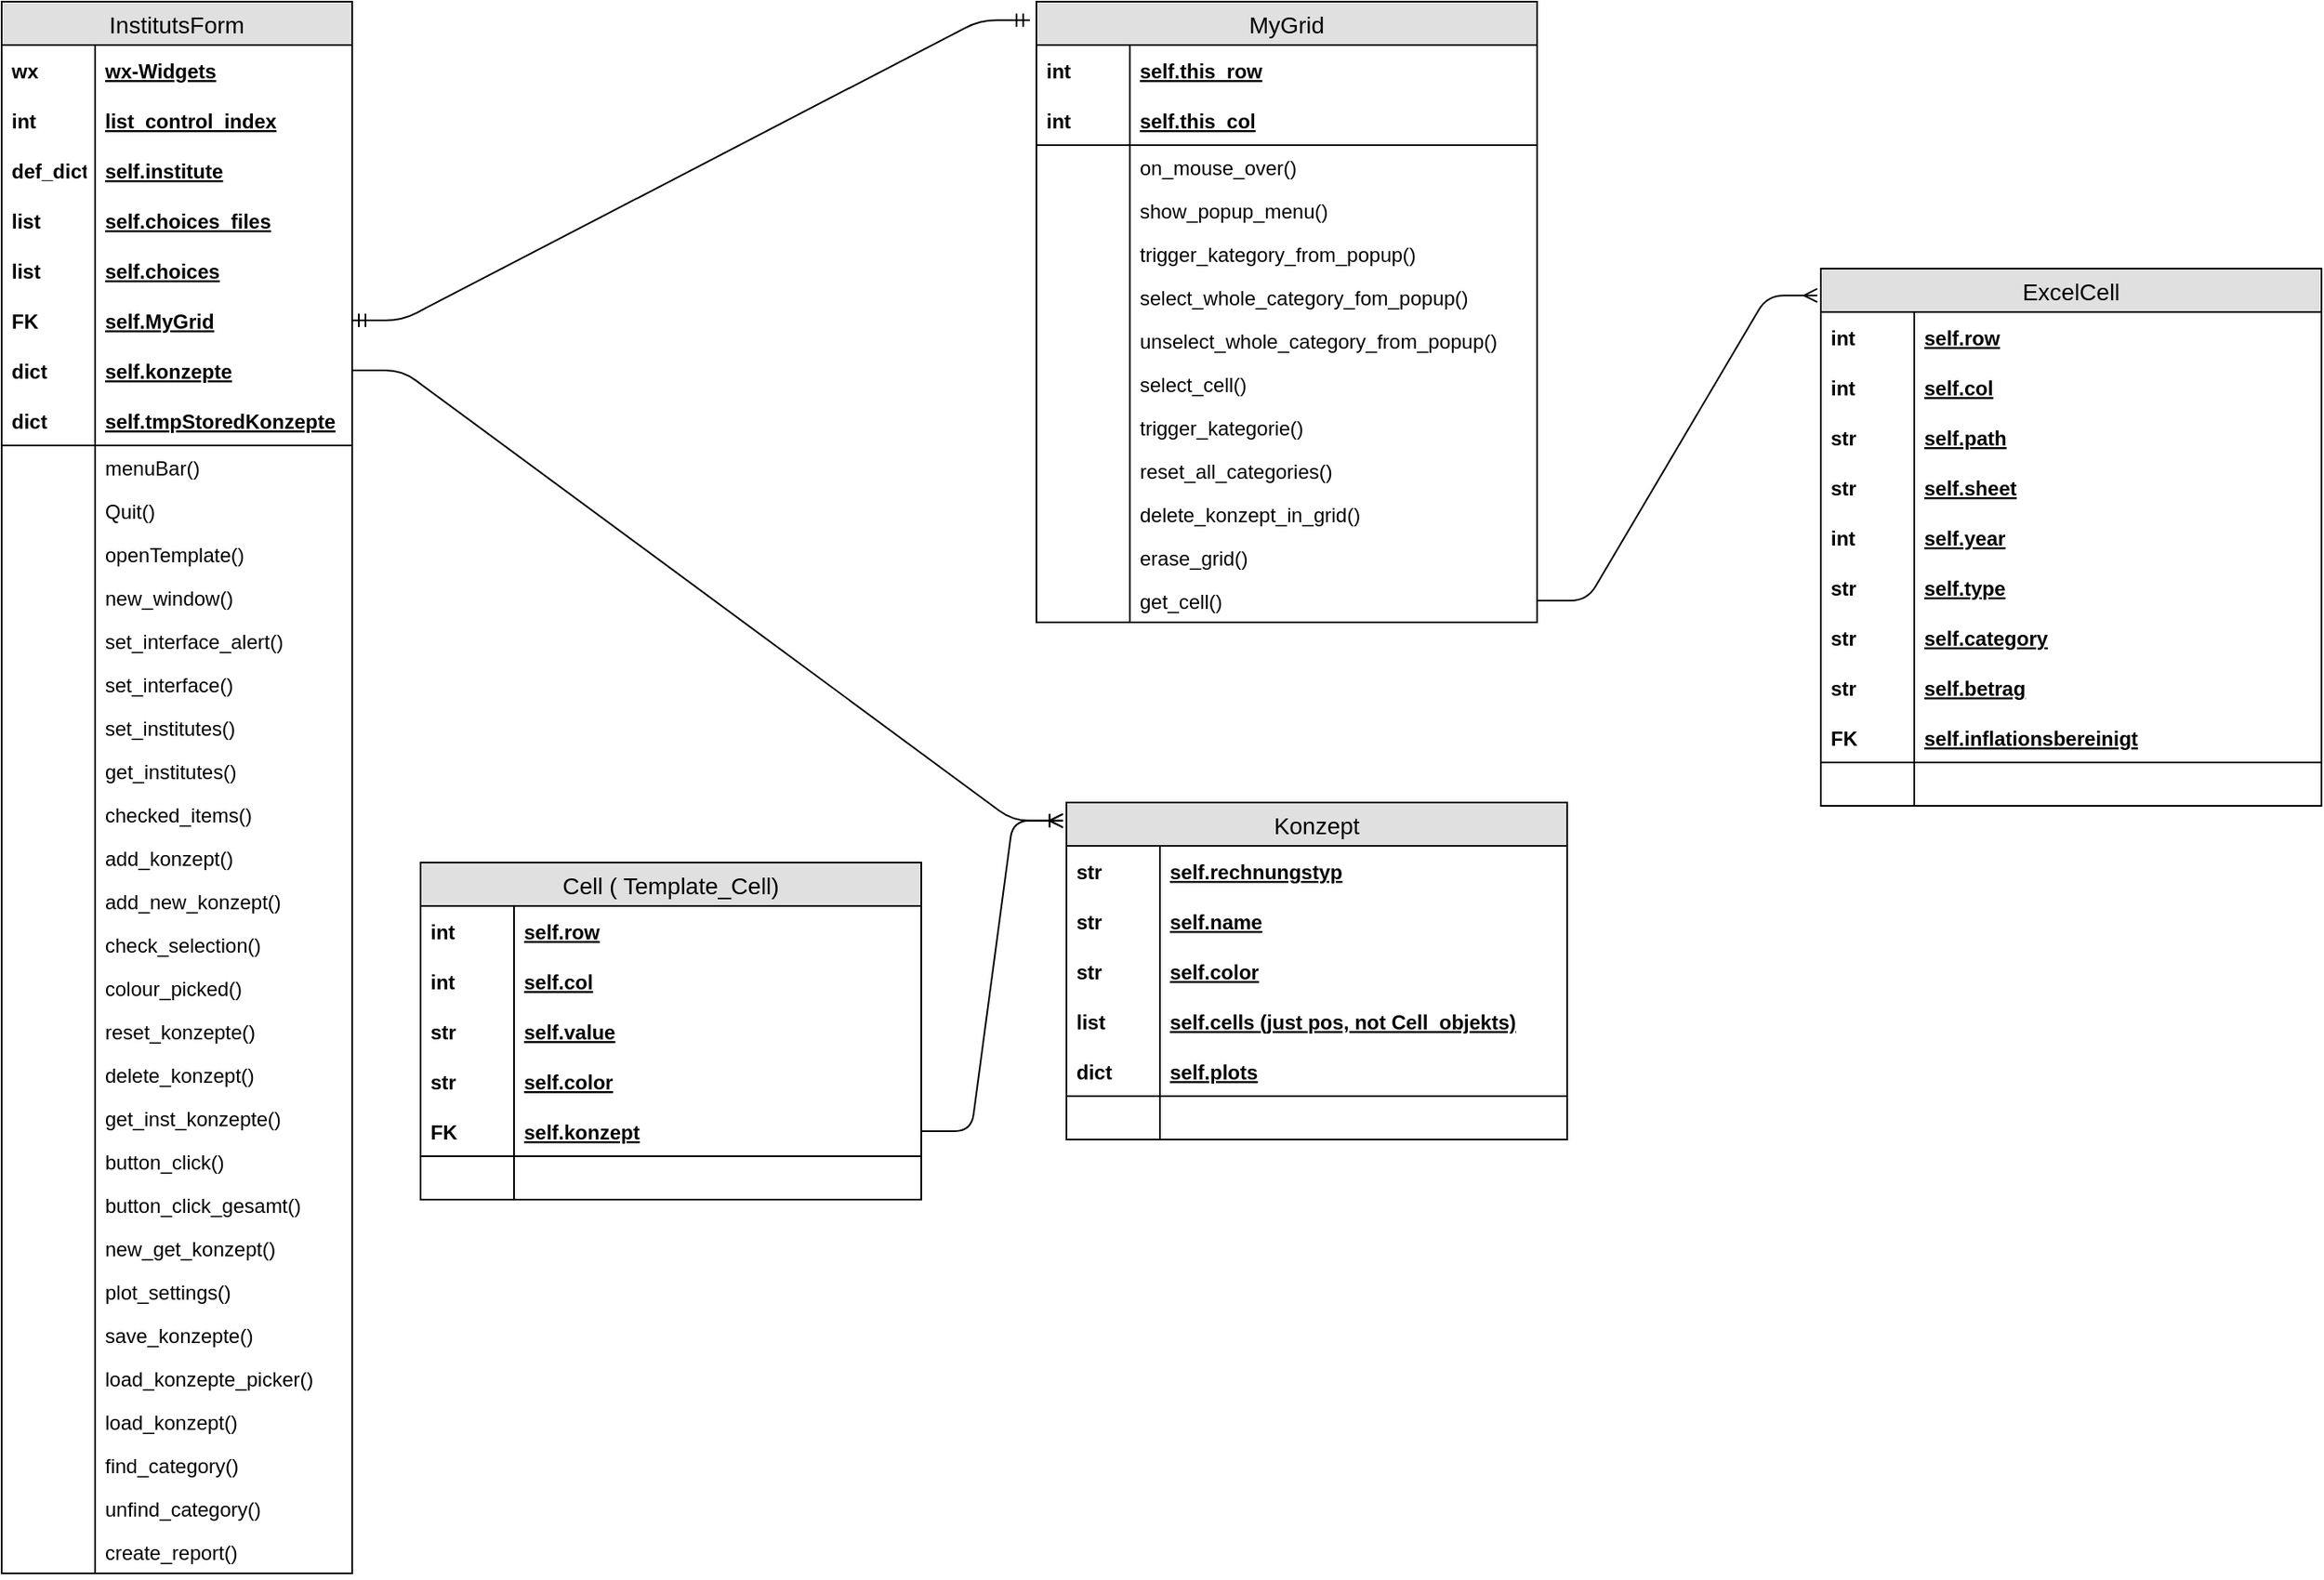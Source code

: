<mxfile version="11.2.1" type="device" pages="1"><diagram id="FGkYRd9FPWQ0BdSLe9uL" name="Page-1"><mxGraphModel dx="1650" dy="811" grid="1" gridSize="10" guides="1" tooltips="1" connect="1" arrows="1" fold="1" page="1" pageScale="1" pageWidth="827" pageHeight="1169" math="0" shadow="0"><root><mxCell id="0"/><mxCell id="1" parent="0"/><mxCell id="xibfk4Y8bj0GDjLP9Iv2-77" value="InstitutsForm" style="swimlane;fontStyle=0;childLayout=stackLayout;horizontal=1;startSize=26;fillColor=#e0e0e0;horizontalStack=0;resizeParent=1;resizeParentMax=0;resizeLast=0;collapsible=1;marginBottom=0;swimlaneFillColor=#ffffff;align=center;fontSize=14;" parent="1" vertex="1"><mxGeometry x="40" y="16" width="210" height="942" as="geometry"/></mxCell><mxCell id="xibfk4Y8bj0GDjLP9Iv2-78" value="wx-Widgets" style="shape=partialRectangle;top=0;left=0;right=0;bottom=0;align=left;verticalAlign=middle;fillColor=none;spacingLeft=60;spacingRight=4;overflow=hidden;rotatable=0;points=[[0,0.5],[1,0.5]];portConstraint=eastwest;dropTarget=0;fontStyle=5;fontSize=12;" parent="xibfk4Y8bj0GDjLP9Iv2-77" vertex="1"><mxGeometry y="26" width="210" height="30" as="geometry"/></mxCell><mxCell id="xibfk4Y8bj0GDjLP9Iv2-79" value="wx" style="shape=partialRectangle;fontStyle=1;top=0;left=0;bottom=0;fillColor=none;align=left;verticalAlign=middle;spacingLeft=4;spacingRight=4;overflow=hidden;rotatable=0;points=[];portConstraint=eastwest;part=1;fontSize=12;" parent="xibfk4Y8bj0GDjLP9Iv2-78" vertex="1" connectable="0"><mxGeometry width="56" height="30" as="geometry"/></mxCell><mxCell id="xibfk4Y8bj0GDjLP9Iv2-86" value="list_control_index" style="shape=partialRectangle;top=0;left=0;right=0;bottom=0;align=left;verticalAlign=middle;fillColor=none;spacingLeft=60;spacingRight=4;overflow=hidden;rotatable=0;points=[[0,0.5],[1,0.5]];portConstraint=eastwest;dropTarget=0;fontStyle=5;fontSize=12;" parent="xibfk4Y8bj0GDjLP9Iv2-77" vertex="1"><mxGeometry y="56" width="210" height="30" as="geometry"/></mxCell><mxCell id="xibfk4Y8bj0GDjLP9Iv2-87" value="int" style="shape=partialRectangle;fontStyle=1;top=0;left=0;bottom=0;fillColor=none;align=left;verticalAlign=middle;spacingLeft=4;spacingRight=4;overflow=hidden;rotatable=0;points=[];portConstraint=eastwest;part=1;fontSize=12;" parent="xibfk4Y8bj0GDjLP9Iv2-86" vertex="1" connectable="0"><mxGeometry width="56" height="30" as="geometry"/></mxCell><mxCell id="xibfk4Y8bj0GDjLP9Iv2-88" value="self.institute" style="shape=partialRectangle;top=0;left=0;right=0;bottom=0;align=left;verticalAlign=middle;fillColor=none;spacingLeft=60;spacingRight=4;overflow=hidden;rotatable=0;points=[[0,0.5],[1,0.5]];portConstraint=eastwest;dropTarget=0;fontStyle=5;fontSize=12;" parent="xibfk4Y8bj0GDjLP9Iv2-77" vertex="1"><mxGeometry y="86" width="210" height="30" as="geometry"/></mxCell><mxCell id="xibfk4Y8bj0GDjLP9Iv2-89" value="def_dict" style="shape=partialRectangle;fontStyle=1;top=0;left=0;bottom=0;fillColor=none;align=left;verticalAlign=middle;spacingLeft=4;spacingRight=4;overflow=hidden;rotatable=0;points=[];portConstraint=eastwest;part=1;fontSize=12;" parent="xibfk4Y8bj0GDjLP9Iv2-88" vertex="1" connectable="0"><mxGeometry width="56" height="30" as="geometry"/></mxCell><mxCell id="xibfk4Y8bj0GDjLP9Iv2-90" value="self.choices_files" style="shape=partialRectangle;top=0;left=0;right=0;bottom=0;align=left;verticalAlign=middle;fillColor=none;spacingLeft=60;spacingRight=4;overflow=hidden;rotatable=0;points=[[0,0.5],[1,0.5]];portConstraint=eastwest;dropTarget=0;fontStyle=5;fontSize=12;" parent="xibfk4Y8bj0GDjLP9Iv2-77" vertex="1"><mxGeometry y="116" width="210" height="30" as="geometry"/></mxCell><mxCell id="xibfk4Y8bj0GDjLP9Iv2-91" value="list" style="shape=partialRectangle;fontStyle=1;top=0;left=0;bottom=0;fillColor=none;align=left;verticalAlign=middle;spacingLeft=4;spacingRight=4;overflow=hidden;rotatable=0;points=[];portConstraint=eastwest;part=1;fontSize=12;" parent="xibfk4Y8bj0GDjLP9Iv2-90" vertex="1" connectable="0"><mxGeometry width="56" height="30" as="geometry"/></mxCell><mxCell id="xibfk4Y8bj0GDjLP9Iv2-92" value="self.choices" style="shape=partialRectangle;top=0;left=0;right=0;bottom=0;align=left;verticalAlign=middle;fillColor=none;spacingLeft=60;spacingRight=4;overflow=hidden;rotatable=0;points=[[0,0.5],[1,0.5]];portConstraint=eastwest;dropTarget=0;fontStyle=5;fontSize=12;" parent="xibfk4Y8bj0GDjLP9Iv2-77" vertex="1"><mxGeometry y="146" width="210" height="30" as="geometry"/></mxCell><mxCell id="xibfk4Y8bj0GDjLP9Iv2-93" value="list" style="shape=partialRectangle;fontStyle=1;top=0;left=0;bottom=0;fillColor=none;align=left;verticalAlign=middle;spacingLeft=4;spacingRight=4;overflow=hidden;rotatable=0;points=[];portConstraint=eastwest;part=1;fontSize=12;" parent="xibfk4Y8bj0GDjLP9Iv2-92" vertex="1" connectable="0"><mxGeometry width="56" height="30" as="geometry"/></mxCell><mxCell id="xibfk4Y8bj0GDjLP9Iv2-94" value="self.MyGrid" style="shape=partialRectangle;top=0;left=0;right=0;bottom=0;align=left;verticalAlign=middle;fillColor=none;spacingLeft=60;spacingRight=4;overflow=hidden;rotatable=0;points=[[0,0.5],[1,0.5]];portConstraint=eastwest;dropTarget=0;fontStyle=5;fontSize=12;" parent="xibfk4Y8bj0GDjLP9Iv2-77" vertex="1"><mxGeometry y="176" width="210" height="30" as="geometry"/></mxCell><mxCell id="xibfk4Y8bj0GDjLP9Iv2-95" value="FK" style="shape=partialRectangle;fontStyle=1;top=0;left=0;bottom=0;fillColor=none;align=left;verticalAlign=middle;spacingLeft=4;spacingRight=4;overflow=hidden;rotatable=0;points=[];portConstraint=eastwest;part=1;fontSize=12;" parent="xibfk4Y8bj0GDjLP9Iv2-94" vertex="1" connectable="0"><mxGeometry width="56" height="30" as="geometry"/></mxCell><mxCell id="xibfk4Y8bj0GDjLP9Iv2-96" value="self.konzepte" style="shape=partialRectangle;top=0;left=0;right=0;bottom=0;align=left;verticalAlign=middle;fillColor=none;spacingLeft=60;spacingRight=4;overflow=hidden;rotatable=0;points=[[0,0.5],[1,0.5]];portConstraint=eastwest;dropTarget=0;fontStyle=5;fontSize=12;" parent="xibfk4Y8bj0GDjLP9Iv2-77" vertex="1"><mxGeometry y="206" width="210" height="30" as="geometry"/></mxCell><mxCell id="xibfk4Y8bj0GDjLP9Iv2-97" value="dict" style="shape=partialRectangle;fontStyle=1;top=0;left=0;bottom=0;fillColor=none;align=left;verticalAlign=middle;spacingLeft=4;spacingRight=4;overflow=hidden;rotatable=0;points=[];portConstraint=eastwest;part=1;fontSize=12;" parent="xibfk4Y8bj0GDjLP9Iv2-96" vertex="1" connectable="0"><mxGeometry width="56" height="30" as="geometry"/></mxCell><mxCell id="xibfk4Y8bj0GDjLP9Iv2-80" value="self.tmpStoredKonzepte" style="shape=partialRectangle;top=0;left=0;right=0;bottom=1;align=left;verticalAlign=middle;fillColor=none;spacingLeft=60;spacingRight=4;overflow=hidden;rotatable=0;points=[[0,0.5],[1,0.5]];portConstraint=eastwest;dropTarget=0;fontStyle=5;fontSize=12;" parent="xibfk4Y8bj0GDjLP9Iv2-77" vertex="1"><mxGeometry y="236" width="210" height="30" as="geometry"/></mxCell><mxCell id="xibfk4Y8bj0GDjLP9Iv2-81" value="dict" style="shape=partialRectangle;fontStyle=1;top=0;left=0;bottom=0;fillColor=none;align=left;verticalAlign=middle;spacingLeft=4;spacingRight=4;overflow=hidden;rotatable=0;points=[];portConstraint=eastwest;part=1;fontSize=12;" parent="xibfk4Y8bj0GDjLP9Iv2-80" vertex="1" connectable="0"><mxGeometry width="56" height="30" as="geometry"/></mxCell><mxCell id="xibfk4Y8bj0GDjLP9Iv2-82" value="menuBar()" style="shape=partialRectangle;top=0;left=0;right=0;bottom=0;align=left;verticalAlign=top;fillColor=none;spacingLeft=60;spacingRight=4;overflow=hidden;rotatable=0;points=[[0,0.5],[1,0.5]];portConstraint=eastwest;dropTarget=0;fontSize=12;" parent="xibfk4Y8bj0GDjLP9Iv2-77" vertex="1"><mxGeometry y="266" width="210" height="26" as="geometry"/></mxCell><mxCell id="xibfk4Y8bj0GDjLP9Iv2-83" value="" style="shape=partialRectangle;top=0;left=0;bottom=0;fillColor=none;align=left;verticalAlign=top;spacingLeft=4;spacingRight=4;overflow=hidden;rotatable=0;points=[];portConstraint=eastwest;part=1;fontSize=12;" parent="xibfk4Y8bj0GDjLP9Iv2-82" vertex="1" connectable="0"><mxGeometry width="56" height="26" as="geometry"/></mxCell><mxCell id="xibfk4Y8bj0GDjLP9Iv2-116" value="Quit()" style="shape=partialRectangle;top=0;left=0;right=0;bottom=0;align=left;verticalAlign=top;fillColor=none;spacingLeft=60;spacingRight=4;overflow=hidden;rotatable=0;points=[[0,0.5],[1,0.5]];portConstraint=eastwest;dropTarget=0;fontSize=12;" parent="xibfk4Y8bj0GDjLP9Iv2-77" vertex="1"><mxGeometry y="292" width="210" height="26" as="geometry"/></mxCell><mxCell id="xibfk4Y8bj0GDjLP9Iv2-117" value="" style="shape=partialRectangle;top=0;left=0;bottom=0;fillColor=none;align=left;verticalAlign=top;spacingLeft=4;spacingRight=4;overflow=hidden;rotatable=0;points=[];portConstraint=eastwest;part=1;fontSize=12;" parent="xibfk4Y8bj0GDjLP9Iv2-116" vertex="1" connectable="0"><mxGeometry width="56" height="26" as="geometry"/></mxCell><mxCell id="xibfk4Y8bj0GDjLP9Iv2-118" value="openTemplate()" style="shape=partialRectangle;top=0;left=0;right=0;bottom=0;align=left;verticalAlign=top;fillColor=none;spacingLeft=60;spacingRight=4;overflow=hidden;rotatable=0;points=[[0,0.5],[1,0.5]];portConstraint=eastwest;dropTarget=0;fontSize=12;" parent="xibfk4Y8bj0GDjLP9Iv2-77" vertex="1"><mxGeometry y="318" width="210" height="26" as="geometry"/></mxCell><mxCell id="xibfk4Y8bj0GDjLP9Iv2-119" value="" style="shape=partialRectangle;top=0;left=0;bottom=0;fillColor=none;align=left;verticalAlign=top;spacingLeft=4;spacingRight=4;overflow=hidden;rotatable=0;points=[];portConstraint=eastwest;part=1;fontSize=12;" parent="xibfk4Y8bj0GDjLP9Iv2-118" vertex="1" connectable="0"><mxGeometry width="56" height="26" as="geometry"/></mxCell><mxCell id="xibfk4Y8bj0GDjLP9Iv2-122" value="new_window()" style="shape=partialRectangle;top=0;left=0;right=0;bottom=0;align=left;verticalAlign=top;fillColor=none;spacingLeft=60;spacingRight=4;overflow=hidden;rotatable=0;points=[[0,0.5],[1,0.5]];portConstraint=eastwest;dropTarget=0;fontSize=12;" parent="xibfk4Y8bj0GDjLP9Iv2-77" vertex="1"><mxGeometry y="344" width="210" height="26" as="geometry"/></mxCell><mxCell id="xibfk4Y8bj0GDjLP9Iv2-123" value="" style="shape=partialRectangle;top=0;left=0;bottom=0;fillColor=none;align=left;verticalAlign=top;spacingLeft=4;spacingRight=4;overflow=hidden;rotatable=0;points=[];portConstraint=eastwest;part=1;fontSize=12;" parent="xibfk4Y8bj0GDjLP9Iv2-122" vertex="1" connectable="0"><mxGeometry width="56" height="26" as="geometry"/></mxCell><mxCell id="xibfk4Y8bj0GDjLP9Iv2-124" value="set_interface_alert()" style="shape=partialRectangle;top=0;left=0;right=0;bottom=0;align=left;verticalAlign=top;fillColor=none;spacingLeft=60;spacingRight=4;overflow=hidden;rotatable=0;points=[[0,0.5],[1,0.5]];portConstraint=eastwest;dropTarget=0;fontSize=12;" parent="xibfk4Y8bj0GDjLP9Iv2-77" vertex="1"><mxGeometry y="370" width="210" height="26" as="geometry"/></mxCell><mxCell id="xibfk4Y8bj0GDjLP9Iv2-125" value="" style="shape=partialRectangle;top=0;left=0;bottom=0;fillColor=none;align=left;verticalAlign=top;spacingLeft=4;spacingRight=4;overflow=hidden;rotatable=0;points=[];portConstraint=eastwest;part=1;fontSize=12;" parent="xibfk4Y8bj0GDjLP9Iv2-124" vertex="1" connectable="0"><mxGeometry width="56" height="26" as="geometry"/></mxCell><mxCell id="xibfk4Y8bj0GDjLP9Iv2-126" value="set_interface()" style="shape=partialRectangle;top=0;left=0;right=0;bottom=0;align=left;verticalAlign=top;fillColor=none;spacingLeft=60;spacingRight=4;overflow=hidden;rotatable=0;points=[[0,0.5],[1,0.5]];portConstraint=eastwest;dropTarget=0;fontSize=12;" parent="xibfk4Y8bj0GDjLP9Iv2-77" vertex="1"><mxGeometry y="396" width="210" height="26" as="geometry"/></mxCell><mxCell id="xibfk4Y8bj0GDjLP9Iv2-127" value="" style="shape=partialRectangle;top=0;left=0;bottom=0;fillColor=none;align=left;verticalAlign=top;spacingLeft=4;spacingRight=4;overflow=hidden;rotatable=0;points=[];portConstraint=eastwest;part=1;fontSize=12;" parent="xibfk4Y8bj0GDjLP9Iv2-126" vertex="1" connectable="0"><mxGeometry width="56" height="26" as="geometry"/></mxCell><mxCell id="xibfk4Y8bj0GDjLP9Iv2-128" value="set_institutes()" style="shape=partialRectangle;top=0;left=0;right=0;bottom=0;align=left;verticalAlign=top;fillColor=none;spacingLeft=60;spacingRight=4;overflow=hidden;rotatable=0;points=[[0,0.5],[1,0.5]];portConstraint=eastwest;dropTarget=0;fontSize=12;" parent="xibfk4Y8bj0GDjLP9Iv2-77" vertex="1"><mxGeometry y="422" width="210" height="26" as="geometry"/></mxCell><mxCell id="xibfk4Y8bj0GDjLP9Iv2-129" value="" style="shape=partialRectangle;top=0;left=0;bottom=0;fillColor=none;align=left;verticalAlign=top;spacingLeft=4;spacingRight=4;overflow=hidden;rotatable=0;points=[];portConstraint=eastwest;part=1;fontSize=12;" parent="xibfk4Y8bj0GDjLP9Iv2-128" vertex="1" connectable="0"><mxGeometry width="56" height="26" as="geometry"/></mxCell><mxCell id="xibfk4Y8bj0GDjLP9Iv2-130" value="get_institutes()" style="shape=partialRectangle;top=0;left=0;right=0;bottom=0;align=left;verticalAlign=top;fillColor=none;spacingLeft=60;spacingRight=4;overflow=hidden;rotatable=0;points=[[0,0.5],[1,0.5]];portConstraint=eastwest;dropTarget=0;fontSize=12;" parent="xibfk4Y8bj0GDjLP9Iv2-77" vertex="1"><mxGeometry y="448" width="210" height="26" as="geometry"/></mxCell><mxCell id="xibfk4Y8bj0GDjLP9Iv2-131" value="" style="shape=partialRectangle;top=0;left=0;bottom=0;fillColor=none;align=left;verticalAlign=top;spacingLeft=4;spacingRight=4;overflow=hidden;rotatable=0;points=[];portConstraint=eastwest;part=1;fontSize=12;" parent="xibfk4Y8bj0GDjLP9Iv2-130" vertex="1" connectable="0"><mxGeometry width="56" height="26" as="geometry"/></mxCell><mxCell id="xibfk4Y8bj0GDjLP9Iv2-132" value="checked_items()" style="shape=partialRectangle;top=0;left=0;right=0;bottom=0;align=left;verticalAlign=top;fillColor=none;spacingLeft=60;spacingRight=4;overflow=hidden;rotatable=0;points=[[0,0.5],[1,0.5]];portConstraint=eastwest;dropTarget=0;fontSize=12;" parent="xibfk4Y8bj0GDjLP9Iv2-77" vertex="1"><mxGeometry y="474" width="210" height="26" as="geometry"/></mxCell><mxCell id="xibfk4Y8bj0GDjLP9Iv2-133" value="" style="shape=partialRectangle;top=0;left=0;bottom=0;fillColor=none;align=left;verticalAlign=top;spacingLeft=4;spacingRight=4;overflow=hidden;rotatable=0;points=[];portConstraint=eastwest;part=1;fontSize=12;" parent="xibfk4Y8bj0GDjLP9Iv2-132" vertex="1" connectable="0"><mxGeometry width="56" height="26" as="geometry"/></mxCell><mxCell id="xibfk4Y8bj0GDjLP9Iv2-120" value="add_konzept()" style="shape=partialRectangle;top=0;left=0;right=0;bottom=0;align=left;verticalAlign=top;fillColor=none;spacingLeft=60;spacingRight=4;overflow=hidden;rotatable=0;points=[[0,0.5],[1,0.5]];portConstraint=eastwest;dropTarget=0;fontSize=12;" parent="xibfk4Y8bj0GDjLP9Iv2-77" vertex="1"><mxGeometry y="500" width="210" height="26" as="geometry"/></mxCell><mxCell id="xibfk4Y8bj0GDjLP9Iv2-121" value="" style="shape=partialRectangle;top=0;left=0;bottom=0;fillColor=none;align=left;verticalAlign=top;spacingLeft=4;spacingRight=4;overflow=hidden;rotatable=0;points=[];portConstraint=eastwest;part=1;fontSize=12;" parent="xibfk4Y8bj0GDjLP9Iv2-120" vertex="1" connectable="0"><mxGeometry width="56" height="26" as="geometry"/></mxCell><mxCell id="xibfk4Y8bj0GDjLP9Iv2-134" value="add_new_konzept()" style="shape=partialRectangle;top=0;left=0;right=0;bottom=0;align=left;verticalAlign=top;fillColor=none;spacingLeft=60;spacingRight=4;overflow=hidden;rotatable=0;points=[[0,0.5],[1,0.5]];portConstraint=eastwest;dropTarget=0;fontSize=12;" parent="xibfk4Y8bj0GDjLP9Iv2-77" vertex="1"><mxGeometry y="526" width="210" height="26" as="geometry"/></mxCell><mxCell id="xibfk4Y8bj0GDjLP9Iv2-135" value="" style="shape=partialRectangle;top=0;left=0;bottom=0;fillColor=none;align=left;verticalAlign=top;spacingLeft=4;spacingRight=4;overflow=hidden;rotatable=0;points=[];portConstraint=eastwest;part=1;fontSize=12;" parent="xibfk4Y8bj0GDjLP9Iv2-134" vertex="1" connectable="0"><mxGeometry width="56" height="26" as="geometry"/></mxCell><mxCell id="xibfk4Y8bj0GDjLP9Iv2-136" value="check_selection()" style="shape=partialRectangle;top=0;left=0;right=0;bottom=0;align=left;verticalAlign=top;fillColor=none;spacingLeft=60;spacingRight=4;overflow=hidden;rotatable=0;points=[[0,0.5],[1,0.5]];portConstraint=eastwest;dropTarget=0;fontSize=12;" parent="xibfk4Y8bj0GDjLP9Iv2-77" vertex="1"><mxGeometry y="552" width="210" height="26" as="geometry"/></mxCell><mxCell id="xibfk4Y8bj0GDjLP9Iv2-137" value="" style="shape=partialRectangle;top=0;left=0;bottom=0;fillColor=none;align=left;verticalAlign=top;spacingLeft=4;spacingRight=4;overflow=hidden;rotatable=0;points=[];portConstraint=eastwest;part=1;fontSize=12;" parent="xibfk4Y8bj0GDjLP9Iv2-136" vertex="1" connectable="0"><mxGeometry width="56" height="26" as="geometry"/></mxCell><mxCell id="xibfk4Y8bj0GDjLP9Iv2-138" value="colour_picked()" style="shape=partialRectangle;top=0;left=0;right=0;bottom=0;align=left;verticalAlign=top;fillColor=none;spacingLeft=60;spacingRight=4;overflow=hidden;rotatable=0;points=[[0,0.5],[1,0.5]];portConstraint=eastwest;dropTarget=0;fontSize=12;" parent="xibfk4Y8bj0GDjLP9Iv2-77" vertex="1"><mxGeometry y="578" width="210" height="26" as="geometry"/></mxCell><mxCell id="xibfk4Y8bj0GDjLP9Iv2-139" value="" style="shape=partialRectangle;top=0;left=0;bottom=0;fillColor=none;align=left;verticalAlign=top;spacingLeft=4;spacingRight=4;overflow=hidden;rotatable=0;points=[];portConstraint=eastwest;part=1;fontSize=12;" parent="xibfk4Y8bj0GDjLP9Iv2-138" vertex="1" connectable="0"><mxGeometry width="56" height="26" as="geometry"/></mxCell><mxCell id="xibfk4Y8bj0GDjLP9Iv2-140" value="reset_konzepte()" style="shape=partialRectangle;top=0;left=0;right=0;bottom=0;align=left;verticalAlign=top;fillColor=none;spacingLeft=60;spacingRight=4;overflow=hidden;rotatable=0;points=[[0,0.5],[1,0.5]];portConstraint=eastwest;dropTarget=0;fontSize=12;" parent="xibfk4Y8bj0GDjLP9Iv2-77" vertex="1"><mxGeometry y="604" width="210" height="26" as="geometry"/></mxCell><mxCell id="xibfk4Y8bj0GDjLP9Iv2-141" value="" style="shape=partialRectangle;top=0;left=0;bottom=0;fillColor=none;align=left;verticalAlign=top;spacingLeft=4;spacingRight=4;overflow=hidden;rotatable=0;points=[];portConstraint=eastwest;part=1;fontSize=12;" parent="xibfk4Y8bj0GDjLP9Iv2-140" vertex="1" connectable="0"><mxGeometry width="56" height="26" as="geometry"/></mxCell><mxCell id="xibfk4Y8bj0GDjLP9Iv2-142" value="delete_konzept()" style="shape=partialRectangle;top=0;left=0;right=0;bottom=0;align=left;verticalAlign=top;fillColor=none;spacingLeft=60;spacingRight=4;overflow=hidden;rotatable=0;points=[[0,0.5],[1,0.5]];portConstraint=eastwest;dropTarget=0;fontSize=12;" parent="xibfk4Y8bj0GDjLP9Iv2-77" vertex="1"><mxGeometry y="630" width="210" height="26" as="geometry"/></mxCell><mxCell id="xibfk4Y8bj0GDjLP9Iv2-143" value="" style="shape=partialRectangle;top=0;left=0;bottom=0;fillColor=none;align=left;verticalAlign=top;spacingLeft=4;spacingRight=4;overflow=hidden;rotatable=0;points=[];portConstraint=eastwest;part=1;fontSize=12;" parent="xibfk4Y8bj0GDjLP9Iv2-142" vertex="1" connectable="0"><mxGeometry width="56" height="26" as="geometry"/></mxCell><mxCell id="xibfk4Y8bj0GDjLP9Iv2-144" value="get_inst_konzepte()" style="shape=partialRectangle;top=0;left=0;right=0;bottom=0;align=left;verticalAlign=top;fillColor=none;spacingLeft=60;spacingRight=4;overflow=hidden;rotatable=0;points=[[0,0.5],[1,0.5]];portConstraint=eastwest;dropTarget=0;fontSize=12;" parent="xibfk4Y8bj0GDjLP9Iv2-77" vertex="1"><mxGeometry y="656" width="210" height="26" as="geometry"/></mxCell><mxCell id="xibfk4Y8bj0GDjLP9Iv2-145" value="" style="shape=partialRectangle;top=0;left=0;bottom=0;fillColor=none;align=left;verticalAlign=top;spacingLeft=4;spacingRight=4;overflow=hidden;rotatable=0;points=[];portConstraint=eastwest;part=1;fontSize=12;" parent="xibfk4Y8bj0GDjLP9Iv2-144" vertex="1" connectable="0"><mxGeometry width="56" height="26" as="geometry"/></mxCell><mxCell id="xibfk4Y8bj0GDjLP9Iv2-146" value="button_click()" style="shape=partialRectangle;top=0;left=0;right=0;bottom=0;align=left;verticalAlign=top;fillColor=none;spacingLeft=60;spacingRight=4;overflow=hidden;rotatable=0;points=[[0,0.5],[1,0.5]];portConstraint=eastwest;dropTarget=0;fontSize=12;" parent="xibfk4Y8bj0GDjLP9Iv2-77" vertex="1"><mxGeometry y="682" width="210" height="26" as="geometry"/></mxCell><mxCell id="xibfk4Y8bj0GDjLP9Iv2-147" value="" style="shape=partialRectangle;top=0;left=0;bottom=0;fillColor=none;align=left;verticalAlign=top;spacingLeft=4;spacingRight=4;overflow=hidden;rotatable=0;points=[];portConstraint=eastwest;part=1;fontSize=12;" parent="xibfk4Y8bj0GDjLP9Iv2-146" vertex="1" connectable="0"><mxGeometry width="56" height="26" as="geometry"/></mxCell><mxCell id="xibfk4Y8bj0GDjLP9Iv2-148" value="button_click_gesamt()" style="shape=partialRectangle;top=0;left=0;right=0;bottom=0;align=left;verticalAlign=top;fillColor=none;spacingLeft=60;spacingRight=4;overflow=hidden;rotatable=0;points=[[0,0.5],[1,0.5]];portConstraint=eastwest;dropTarget=0;fontSize=12;" parent="xibfk4Y8bj0GDjLP9Iv2-77" vertex="1"><mxGeometry y="708" width="210" height="26" as="geometry"/></mxCell><mxCell id="xibfk4Y8bj0GDjLP9Iv2-149" value="" style="shape=partialRectangle;top=0;left=0;bottom=0;fillColor=none;align=left;verticalAlign=top;spacingLeft=4;spacingRight=4;overflow=hidden;rotatable=0;points=[];portConstraint=eastwest;part=1;fontSize=12;" parent="xibfk4Y8bj0GDjLP9Iv2-148" vertex="1" connectable="0"><mxGeometry width="56" height="26" as="geometry"/></mxCell><mxCell id="xibfk4Y8bj0GDjLP9Iv2-150" value="new_get_konzept()" style="shape=partialRectangle;top=0;left=0;right=0;bottom=0;align=left;verticalAlign=top;fillColor=none;spacingLeft=60;spacingRight=4;overflow=hidden;rotatable=0;points=[[0,0.5],[1,0.5]];portConstraint=eastwest;dropTarget=0;fontSize=12;" parent="xibfk4Y8bj0GDjLP9Iv2-77" vertex="1"><mxGeometry y="734" width="210" height="26" as="geometry"/></mxCell><mxCell id="xibfk4Y8bj0GDjLP9Iv2-151" value="" style="shape=partialRectangle;top=0;left=0;bottom=0;fillColor=none;align=left;verticalAlign=top;spacingLeft=4;spacingRight=4;overflow=hidden;rotatable=0;points=[];portConstraint=eastwest;part=1;fontSize=12;" parent="xibfk4Y8bj0GDjLP9Iv2-150" vertex="1" connectable="0"><mxGeometry width="56" height="26" as="geometry"/></mxCell><mxCell id="xibfk4Y8bj0GDjLP9Iv2-152" value="plot_settings()" style="shape=partialRectangle;top=0;left=0;right=0;bottom=0;align=left;verticalAlign=top;fillColor=none;spacingLeft=60;spacingRight=4;overflow=hidden;rotatable=0;points=[[0,0.5],[1,0.5]];portConstraint=eastwest;dropTarget=0;fontSize=12;" parent="xibfk4Y8bj0GDjLP9Iv2-77" vertex="1"><mxGeometry y="760" width="210" height="26" as="geometry"/></mxCell><mxCell id="xibfk4Y8bj0GDjLP9Iv2-153" value="" style="shape=partialRectangle;top=0;left=0;bottom=0;fillColor=none;align=left;verticalAlign=top;spacingLeft=4;spacingRight=4;overflow=hidden;rotatable=0;points=[];portConstraint=eastwest;part=1;fontSize=12;" parent="xibfk4Y8bj0GDjLP9Iv2-152" vertex="1" connectable="0"><mxGeometry width="56" height="26" as="geometry"/></mxCell><mxCell id="xibfk4Y8bj0GDjLP9Iv2-154" value="save_konzepte()" style="shape=partialRectangle;top=0;left=0;right=0;bottom=0;align=left;verticalAlign=top;fillColor=none;spacingLeft=60;spacingRight=4;overflow=hidden;rotatable=0;points=[[0,0.5],[1,0.5]];portConstraint=eastwest;dropTarget=0;fontSize=12;" parent="xibfk4Y8bj0GDjLP9Iv2-77" vertex="1"><mxGeometry y="786" width="210" height="26" as="geometry"/></mxCell><mxCell id="xibfk4Y8bj0GDjLP9Iv2-155" value="" style="shape=partialRectangle;top=0;left=0;bottom=0;fillColor=none;align=left;verticalAlign=top;spacingLeft=4;spacingRight=4;overflow=hidden;rotatable=0;points=[];portConstraint=eastwest;part=1;fontSize=12;" parent="xibfk4Y8bj0GDjLP9Iv2-154" vertex="1" connectable="0"><mxGeometry width="56" height="26" as="geometry"/></mxCell><mxCell id="xibfk4Y8bj0GDjLP9Iv2-156" value="load_konzepte_picker()" style="shape=partialRectangle;top=0;left=0;right=0;bottom=0;align=left;verticalAlign=top;fillColor=none;spacingLeft=60;spacingRight=4;overflow=hidden;rotatable=0;points=[[0,0.5],[1,0.5]];portConstraint=eastwest;dropTarget=0;fontSize=12;" parent="xibfk4Y8bj0GDjLP9Iv2-77" vertex="1"><mxGeometry y="812" width="210" height="26" as="geometry"/></mxCell><mxCell id="xibfk4Y8bj0GDjLP9Iv2-157" value="" style="shape=partialRectangle;top=0;left=0;bottom=0;fillColor=none;align=left;verticalAlign=top;spacingLeft=4;spacingRight=4;overflow=hidden;rotatable=0;points=[];portConstraint=eastwest;part=1;fontSize=12;" parent="xibfk4Y8bj0GDjLP9Iv2-156" vertex="1" connectable="0"><mxGeometry width="56" height="26" as="geometry"/></mxCell><mxCell id="xibfk4Y8bj0GDjLP9Iv2-158" value="load_konzept()" style="shape=partialRectangle;top=0;left=0;right=0;bottom=0;align=left;verticalAlign=top;fillColor=none;spacingLeft=60;spacingRight=4;overflow=hidden;rotatable=0;points=[[0,0.5],[1,0.5]];portConstraint=eastwest;dropTarget=0;fontSize=12;" parent="xibfk4Y8bj0GDjLP9Iv2-77" vertex="1"><mxGeometry y="838" width="210" height="26" as="geometry"/></mxCell><mxCell id="xibfk4Y8bj0GDjLP9Iv2-159" value="" style="shape=partialRectangle;top=0;left=0;bottom=0;fillColor=none;align=left;verticalAlign=top;spacingLeft=4;spacingRight=4;overflow=hidden;rotatable=0;points=[];portConstraint=eastwest;part=1;fontSize=12;" parent="xibfk4Y8bj0GDjLP9Iv2-158" vertex="1" connectable="0"><mxGeometry width="56" height="26" as="geometry"/></mxCell><mxCell id="xibfk4Y8bj0GDjLP9Iv2-160" value="find_category()" style="shape=partialRectangle;top=0;left=0;right=0;bottom=0;align=left;verticalAlign=top;fillColor=none;spacingLeft=60;spacingRight=4;overflow=hidden;rotatable=0;points=[[0,0.5],[1,0.5]];portConstraint=eastwest;dropTarget=0;fontSize=12;" parent="xibfk4Y8bj0GDjLP9Iv2-77" vertex="1"><mxGeometry y="864" width="210" height="26" as="geometry"/></mxCell><mxCell id="xibfk4Y8bj0GDjLP9Iv2-161" value="" style="shape=partialRectangle;top=0;left=0;bottom=0;fillColor=none;align=left;verticalAlign=top;spacingLeft=4;spacingRight=4;overflow=hidden;rotatable=0;points=[];portConstraint=eastwest;part=1;fontSize=12;" parent="xibfk4Y8bj0GDjLP9Iv2-160" vertex="1" connectable="0"><mxGeometry width="56" height="26" as="geometry"/></mxCell><mxCell id="xibfk4Y8bj0GDjLP9Iv2-162" value="unfind_category()" style="shape=partialRectangle;top=0;left=0;right=0;bottom=0;align=left;verticalAlign=top;fillColor=none;spacingLeft=60;spacingRight=4;overflow=hidden;rotatable=0;points=[[0,0.5],[1,0.5]];portConstraint=eastwest;dropTarget=0;fontSize=12;" parent="xibfk4Y8bj0GDjLP9Iv2-77" vertex="1"><mxGeometry y="890" width="210" height="26" as="geometry"/></mxCell><mxCell id="xibfk4Y8bj0GDjLP9Iv2-163" value="" style="shape=partialRectangle;top=0;left=0;bottom=0;fillColor=none;align=left;verticalAlign=top;spacingLeft=4;spacingRight=4;overflow=hidden;rotatable=0;points=[];portConstraint=eastwest;part=1;fontSize=12;" parent="xibfk4Y8bj0GDjLP9Iv2-162" vertex="1" connectable="0"><mxGeometry width="56" height="26" as="geometry"/></mxCell><mxCell id="xibfk4Y8bj0GDjLP9Iv2-164" value="create_report()" style="shape=partialRectangle;top=0;left=0;right=0;bottom=0;align=left;verticalAlign=top;fillColor=none;spacingLeft=60;spacingRight=4;overflow=hidden;rotatable=0;points=[[0,0.5],[1,0.5]];portConstraint=eastwest;dropTarget=0;fontSize=12;" parent="xibfk4Y8bj0GDjLP9Iv2-77" vertex="1"><mxGeometry y="916" width="210" height="26" as="geometry"/></mxCell><mxCell id="xibfk4Y8bj0GDjLP9Iv2-165" value="" style="shape=partialRectangle;top=0;left=0;bottom=0;fillColor=none;align=left;verticalAlign=top;spacingLeft=4;spacingRight=4;overflow=hidden;rotatable=0;points=[];portConstraint=eastwest;part=1;fontSize=12;" parent="xibfk4Y8bj0GDjLP9Iv2-164" vertex="1" connectable="0"><mxGeometry width="56" height="26" as="geometry"/></mxCell><mxCell id="xibfk4Y8bj0GDjLP9Iv2-108" value="" style="edgeStyle=entityRelationEdgeStyle;fontSize=12;html=1;endArrow=ERmandOne;startArrow=ERmandOne;exitX=1;exitY=0.5;exitDx=0;exitDy=0;entryX=-0.013;entryY=0.03;entryDx=0;entryDy=0;entryPerimeter=0;" parent="1" source="xibfk4Y8bj0GDjLP9Iv2-94" target="xibfk4Y8bj0GDjLP9Iv2-109" edge="1"><mxGeometry width="100" height="100" relative="1" as="geometry"><mxPoint x="540" y="441" as="sourcePoint"/><mxPoint x="547" y="296" as="targetPoint"/></mxGeometry></mxCell><mxCell id="xibfk4Y8bj0GDjLP9Iv2-109" value="MyGrid" style="swimlane;fontStyle=0;childLayout=stackLayout;horizontal=1;startSize=26;fillColor=#e0e0e0;horizontalStack=0;resizeParent=1;resizeParentMax=0;resizeLast=0;collapsible=1;marginBottom=0;swimlaneFillColor=#ffffff;align=center;fontSize=14;" parent="1" vertex="1"><mxGeometry x="660" y="16" width="300" height="372" as="geometry"/></mxCell><mxCell id="xibfk4Y8bj0GDjLP9Iv2-110" value="self.this_row" style="shape=partialRectangle;top=0;left=0;right=0;bottom=0;align=left;verticalAlign=middle;fillColor=none;spacingLeft=60;spacingRight=4;overflow=hidden;rotatable=0;points=[[0,0.5],[1,0.5]];portConstraint=eastwest;dropTarget=0;fontStyle=5;fontSize=12;" parent="xibfk4Y8bj0GDjLP9Iv2-109" vertex="1"><mxGeometry y="26" width="300" height="30" as="geometry"/></mxCell><mxCell id="xibfk4Y8bj0GDjLP9Iv2-111" value="int" style="shape=partialRectangle;fontStyle=1;top=0;left=0;bottom=0;fillColor=none;align=left;verticalAlign=middle;spacingLeft=4;spacingRight=4;overflow=hidden;rotatable=0;points=[];portConstraint=eastwest;part=1;fontSize=12;" parent="xibfk4Y8bj0GDjLP9Iv2-110" vertex="1" connectable="0"><mxGeometry width="56" height="30" as="geometry"/></mxCell><mxCell id="xibfk4Y8bj0GDjLP9Iv2-112" value="self.this_col" style="shape=partialRectangle;top=0;left=0;right=0;bottom=1;align=left;verticalAlign=middle;fillColor=none;spacingLeft=60;spacingRight=4;overflow=hidden;rotatable=0;points=[[0,0.5],[1,0.5]];portConstraint=eastwest;dropTarget=0;fontStyle=5;fontSize=12;" parent="xibfk4Y8bj0GDjLP9Iv2-109" vertex="1"><mxGeometry y="56" width="300" height="30" as="geometry"/></mxCell><mxCell id="xibfk4Y8bj0GDjLP9Iv2-113" value="int" style="shape=partialRectangle;fontStyle=1;top=0;left=0;bottom=0;fillColor=none;align=left;verticalAlign=middle;spacingLeft=4;spacingRight=4;overflow=hidden;rotatable=0;points=[];portConstraint=eastwest;part=1;fontSize=12;" parent="xibfk4Y8bj0GDjLP9Iv2-112" vertex="1" connectable="0"><mxGeometry width="56" height="30" as="geometry"/></mxCell><mxCell id="xibfk4Y8bj0GDjLP9Iv2-114" value="on_mouse_over()" style="shape=partialRectangle;top=0;left=0;right=0;bottom=0;align=left;verticalAlign=top;fillColor=none;spacingLeft=60;spacingRight=4;overflow=hidden;rotatable=0;points=[[0,0.5],[1,0.5]];portConstraint=eastwest;dropTarget=0;fontSize=12;" parent="xibfk4Y8bj0GDjLP9Iv2-109" vertex="1"><mxGeometry y="86" width="300" height="26" as="geometry"/></mxCell><mxCell id="xibfk4Y8bj0GDjLP9Iv2-115" value="" style="shape=partialRectangle;top=0;left=0;bottom=0;fillColor=none;align=left;verticalAlign=top;spacingLeft=4;spacingRight=4;overflow=hidden;rotatable=0;points=[];portConstraint=eastwest;part=1;fontSize=12;" parent="xibfk4Y8bj0GDjLP9Iv2-114" vertex="1" connectable="0"><mxGeometry width="56" height="26" as="geometry"/></mxCell><mxCell id="brDHVrR20xbTAuortBjw-1" value="show_popup_menu()" style="shape=partialRectangle;top=0;left=0;right=0;bottom=0;align=left;verticalAlign=top;fillColor=none;spacingLeft=60;spacingRight=4;overflow=hidden;rotatable=0;points=[[0,0.5],[1,0.5]];portConstraint=eastwest;dropTarget=0;fontSize=12;" parent="xibfk4Y8bj0GDjLP9Iv2-109" vertex="1"><mxGeometry y="112" width="300" height="26" as="geometry"/></mxCell><mxCell id="brDHVrR20xbTAuortBjw-2" value="" style="shape=partialRectangle;top=0;left=0;bottom=0;fillColor=none;align=left;verticalAlign=top;spacingLeft=4;spacingRight=4;overflow=hidden;rotatable=0;points=[];portConstraint=eastwest;part=1;fontSize=12;" parent="brDHVrR20xbTAuortBjw-1" vertex="1" connectable="0"><mxGeometry width="56" height="26" as="geometry"/></mxCell><mxCell id="brDHVrR20xbTAuortBjw-3" value="trigger_kategory_from_popup()" style="shape=partialRectangle;top=0;left=0;right=0;bottom=0;align=left;verticalAlign=top;fillColor=none;spacingLeft=60;spacingRight=4;overflow=hidden;rotatable=0;points=[[0,0.5],[1,0.5]];portConstraint=eastwest;dropTarget=0;fontSize=12;" parent="xibfk4Y8bj0GDjLP9Iv2-109" vertex="1"><mxGeometry y="138" width="300" height="26" as="geometry"/></mxCell><mxCell id="brDHVrR20xbTAuortBjw-4" value="" style="shape=partialRectangle;top=0;left=0;bottom=0;fillColor=none;align=left;verticalAlign=top;spacingLeft=4;spacingRight=4;overflow=hidden;rotatable=0;points=[];portConstraint=eastwest;part=1;fontSize=12;" parent="brDHVrR20xbTAuortBjw-3" vertex="1" connectable="0"><mxGeometry width="56" height="26" as="geometry"/></mxCell><mxCell id="brDHVrR20xbTAuortBjw-5" value="select_whole_category_fom_popup()" style="shape=partialRectangle;top=0;left=0;right=0;bottom=0;align=left;verticalAlign=top;fillColor=none;spacingLeft=60;spacingRight=4;overflow=hidden;rotatable=0;points=[[0,0.5],[1,0.5]];portConstraint=eastwest;dropTarget=0;fontSize=12;" parent="xibfk4Y8bj0GDjLP9Iv2-109" vertex="1"><mxGeometry y="164" width="300" height="26" as="geometry"/></mxCell><mxCell id="brDHVrR20xbTAuortBjw-6" value="" style="shape=partialRectangle;top=0;left=0;bottom=0;fillColor=none;align=left;verticalAlign=top;spacingLeft=4;spacingRight=4;overflow=hidden;rotatable=0;points=[];portConstraint=eastwest;part=1;fontSize=12;" parent="brDHVrR20xbTAuortBjw-5" vertex="1" connectable="0"><mxGeometry width="56" height="26" as="geometry"/></mxCell><mxCell id="brDHVrR20xbTAuortBjw-7" value="unselect_whole_category_from_popup()" style="shape=partialRectangle;top=0;left=0;right=0;bottom=0;align=left;verticalAlign=top;fillColor=none;spacingLeft=60;spacingRight=4;overflow=hidden;rotatable=0;points=[[0,0.5],[1,0.5]];portConstraint=eastwest;dropTarget=0;fontSize=12;" parent="xibfk4Y8bj0GDjLP9Iv2-109" vertex="1"><mxGeometry y="190" width="300" height="26" as="geometry"/></mxCell><mxCell id="brDHVrR20xbTAuortBjw-8" value="" style="shape=partialRectangle;top=0;left=0;bottom=0;fillColor=none;align=left;verticalAlign=top;spacingLeft=4;spacingRight=4;overflow=hidden;rotatable=0;points=[];portConstraint=eastwest;part=1;fontSize=12;" parent="brDHVrR20xbTAuortBjw-7" vertex="1" connectable="0"><mxGeometry width="56" height="26" as="geometry"/></mxCell><mxCell id="brDHVrR20xbTAuortBjw-9" value="select_cell()" style="shape=partialRectangle;top=0;left=0;right=0;bottom=0;align=left;verticalAlign=top;fillColor=none;spacingLeft=60;spacingRight=4;overflow=hidden;rotatable=0;points=[[0,0.5],[1,0.5]];portConstraint=eastwest;dropTarget=0;fontSize=12;" parent="xibfk4Y8bj0GDjLP9Iv2-109" vertex="1"><mxGeometry y="216" width="300" height="26" as="geometry"/></mxCell><mxCell id="brDHVrR20xbTAuortBjw-10" value="" style="shape=partialRectangle;top=0;left=0;bottom=0;fillColor=none;align=left;verticalAlign=top;spacingLeft=4;spacingRight=4;overflow=hidden;rotatable=0;points=[];portConstraint=eastwest;part=1;fontSize=12;" parent="brDHVrR20xbTAuortBjw-9" vertex="1" connectable="0"><mxGeometry width="56" height="26" as="geometry"/></mxCell><mxCell id="brDHVrR20xbTAuortBjw-15" value="trigger_kategorie()&#xA;" style="shape=partialRectangle;top=0;left=0;right=0;bottom=0;align=left;verticalAlign=top;fillColor=none;spacingLeft=60;spacingRight=4;overflow=hidden;rotatable=0;points=[[0,0.5],[1,0.5]];portConstraint=eastwest;dropTarget=0;fontSize=12;" parent="xibfk4Y8bj0GDjLP9Iv2-109" vertex="1"><mxGeometry y="242" width="300" height="26" as="geometry"/></mxCell><mxCell id="brDHVrR20xbTAuortBjw-16" value="" style="shape=partialRectangle;top=0;left=0;bottom=0;fillColor=none;align=left;verticalAlign=top;spacingLeft=4;spacingRight=4;overflow=hidden;rotatable=0;points=[];portConstraint=eastwest;part=1;fontSize=12;" parent="brDHVrR20xbTAuortBjw-15" vertex="1" connectable="0"><mxGeometry width="56" height="26" as="geometry"/></mxCell><mxCell id="brDHVrR20xbTAuortBjw-17" value="reset_all_categories()" style="shape=partialRectangle;top=0;left=0;right=0;bottom=0;align=left;verticalAlign=top;fillColor=none;spacingLeft=60;spacingRight=4;overflow=hidden;rotatable=0;points=[[0,0.5],[1,0.5]];portConstraint=eastwest;dropTarget=0;fontSize=12;" parent="xibfk4Y8bj0GDjLP9Iv2-109" vertex="1"><mxGeometry y="268" width="300" height="26" as="geometry"/></mxCell><mxCell id="brDHVrR20xbTAuortBjw-18" value="" style="shape=partialRectangle;top=0;left=0;bottom=0;fillColor=none;align=left;verticalAlign=top;spacingLeft=4;spacingRight=4;overflow=hidden;rotatable=0;points=[];portConstraint=eastwest;part=1;fontSize=12;" parent="brDHVrR20xbTAuortBjw-17" vertex="1" connectable="0"><mxGeometry width="56" height="26" as="geometry"/></mxCell><mxCell id="brDHVrR20xbTAuortBjw-19" value="delete_konzept_in_grid()" style="shape=partialRectangle;top=0;left=0;right=0;bottom=0;align=left;verticalAlign=top;fillColor=none;spacingLeft=60;spacingRight=4;overflow=hidden;rotatable=0;points=[[0,0.5],[1,0.5]];portConstraint=eastwest;dropTarget=0;fontSize=12;" parent="xibfk4Y8bj0GDjLP9Iv2-109" vertex="1"><mxGeometry y="294" width="300" height="26" as="geometry"/></mxCell><mxCell id="brDHVrR20xbTAuortBjw-20" value="" style="shape=partialRectangle;top=0;left=0;bottom=0;fillColor=none;align=left;verticalAlign=top;spacingLeft=4;spacingRight=4;overflow=hidden;rotatable=0;points=[];portConstraint=eastwest;part=1;fontSize=12;" parent="brDHVrR20xbTAuortBjw-19" vertex="1" connectable="0"><mxGeometry width="56" height="26" as="geometry"/></mxCell><mxCell id="brDHVrR20xbTAuortBjw-21" value="erase_grid()" style="shape=partialRectangle;top=0;left=0;right=0;bottom=0;align=left;verticalAlign=top;fillColor=none;spacingLeft=60;spacingRight=4;overflow=hidden;rotatable=0;points=[[0,0.5],[1,0.5]];portConstraint=eastwest;dropTarget=0;fontSize=12;" parent="xibfk4Y8bj0GDjLP9Iv2-109" vertex="1"><mxGeometry y="320" width="300" height="26" as="geometry"/></mxCell><mxCell id="brDHVrR20xbTAuortBjw-22" value="" style="shape=partialRectangle;top=0;left=0;bottom=0;fillColor=none;align=left;verticalAlign=top;spacingLeft=4;spacingRight=4;overflow=hidden;rotatable=0;points=[];portConstraint=eastwest;part=1;fontSize=12;" parent="brDHVrR20xbTAuortBjw-21" vertex="1" connectable="0"><mxGeometry width="56" height="26" as="geometry"/></mxCell><mxCell id="brDHVrR20xbTAuortBjw-11" value="get_cell()" style="shape=partialRectangle;top=0;left=0;right=0;bottom=0;align=left;verticalAlign=top;fillColor=none;spacingLeft=60;spacingRight=4;overflow=hidden;rotatable=0;points=[[0,0.5],[1,0.5]];portConstraint=eastwest;dropTarget=0;fontSize=12;" parent="xibfk4Y8bj0GDjLP9Iv2-109" vertex="1"><mxGeometry y="346" width="300" height="26" as="geometry"/></mxCell><mxCell id="brDHVrR20xbTAuortBjw-12" value="" style="shape=partialRectangle;top=0;left=0;bottom=0;fillColor=none;align=left;verticalAlign=top;spacingLeft=4;spacingRight=4;overflow=hidden;rotatable=0;points=[];portConstraint=eastwest;part=1;fontSize=12;" parent="brDHVrR20xbTAuortBjw-11" vertex="1" connectable="0"><mxGeometry width="56" height="26" as="geometry"/></mxCell><mxCell id="brDHVrR20xbTAuortBjw-42" value="Cell ( Template_Cell)" style="swimlane;fontStyle=0;childLayout=stackLayout;horizontal=1;startSize=26;fillColor=#e0e0e0;horizontalStack=0;resizeParent=1;resizeParentMax=0;resizeLast=0;collapsible=1;marginBottom=0;swimlaneFillColor=#ffffff;align=center;fontSize=14;" parent="1" vertex="1"><mxGeometry x="291" y="532" width="300" height="202" as="geometry"/></mxCell><mxCell id="brDHVrR20xbTAuortBjw-43" value="self.row" style="shape=partialRectangle;top=0;left=0;right=0;bottom=0;align=left;verticalAlign=middle;fillColor=none;spacingLeft=60;spacingRight=4;overflow=hidden;rotatable=0;points=[[0,0.5],[1,0.5]];portConstraint=eastwest;dropTarget=0;fontStyle=5;fontSize=12;" parent="brDHVrR20xbTAuortBjw-42" vertex="1"><mxGeometry y="26" width="300" height="30" as="geometry"/></mxCell><mxCell id="brDHVrR20xbTAuortBjw-44" value="int" style="shape=partialRectangle;fontStyle=1;top=0;left=0;bottom=0;fillColor=none;align=left;verticalAlign=middle;spacingLeft=4;spacingRight=4;overflow=hidden;rotatable=0;points=[];portConstraint=eastwest;part=1;fontSize=12;" parent="brDHVrR20xbTAuortBjw-43" vertex="1" connectable="0"><mxGeometry width="56" height="30" as="geometry"/></mxCell><mxCell id="brDHVrR20xbTAuortBjw-71" value="self.col" style="shape=partialRectangle;top=0;left=0;right=0;bottom=0;align=left;verticalAlign=middle;fillColor=none;spacingLeft=60;spacingRight=4;overflow=hidden;rotatable=0;points=[[0,0.5],[1,0.5]];portConstraint=eastwest;dropTarget=0;fontStyle=5;fontSize=12;" parent="brDHVrR20xbTAuortBjw-42" vertex="1"><mxGeometry y="56" width="300" height="30" as="geometry"/></mxCell><mxCell id="brDHVrR20xbTAuortBjw-72" value="int" style="shape=partialRectangle;fontStyle=1;top=0;left=0;bottom=0;fillColor=none;align=left;verticalAlign=middle;spacingLeft=4;spacingRight=4;overflow=hidden;rotatable=0;points=[];portConstraint=eastwest;part=1;fontSize=12;" parent="brDHVrR20xbTAuortBjw-71" vertex="1" connectable="0"><mxGeometry width="56" height="30" as="geometry"/></mxCell><mxCell id="brDHVrR20xbTAuortBjw-75" value="self.value" style="shape=partialRectangle;top=0;left=0;right=0;bottom=0;align=left;verticalAlign=middle;fillColor=none;spacingLeft=60;spacingRight=4;overflow=hidden;rotatable=0;points=[[0,0.5],[1,0.5]];portConstraint=eastwest;dropTarget=0;fontStyle=5;fontSize=12;" parent="brDHVrR20xbTAuortBjw-42" vertex="1"><mxGeometry y="86" width="300" height="30" as="geometry"/></mxCell><mxCell id="brDHVrR20xbTAuortBjw-76" value="str" style="shape=partialRectangle;fontStyle=1;top=0;left=0;bottom=0;fillColor=none;align=left;verticalAlign=middle;spacingLeft=4;spacingRight=4;overflow=hidden;rotatable=0;points=[];portConstraint=eastwest;part=1;fontSize=12;" parent="brDHVrR20xbTAuortBjw-75" vertex="1" connectable="0"><mxGeometry width="56" height="30" as="geometry"/></mxCell><mxCell id="brDHVrR20xbTAuortBjw-77" value="self.color" style="shape=partialRectangle;top=0;left=0;right=0;bottom=0;align=left;verticalAlign=middle;fillColor=none;spacingLeft=60;spacingRight=4;overflow=hidden;rotatable=0;points=[[0,0.5],[1,0.5]];portConstraint=eastwest;dropTarget=0;fontStyle=5;fontSize=12;" parent="brDHVrR20xbTAuortBjw-42" vertex="1"><mxGeometry y="116" width="300" height="30" as="geometry"/></mxCell><mxCell id="brDHVrR20xbTAuortBjw-78" value="str" style="shape=partialRectangle;fontStyle=1;top=0;left=0;bottom=0;fillColor=none;align=left;verticalAlign=middle;spacingLeft=4;spacingRight=4;overflow=hidden;rotatable=0;points=[];portConstraint=eastwest;part=1;fontSize=12;" parent="brDHVrR20xbTAuortBjw-77" vertex="1" connectable="0"><mxGeometry width="56" height="30" as="geometry"/></mxCell><mxCell id="brDHVrR20xbTAuortBjw-47" value="self.konzept" style="shape=partialRectangle;top=0;left=0;right=0;bottom=1;align=left;verticalAlign=middle;fillColor=none;spacingLeft=60;spacingRight=4;overflow=hidden;rotatable=0;points=[[0,0.5],[1,0.5]];portConstraint=eastwest;dropTarget=0;fontStyle=5;fontSize=12;" parent="brDHVrR20xbTAuortBjw-42" vertex="1"><mxGeometry y="146" width="300" height="30" as="geometry"/></mxCell><mxCell id="brDHVrR20xbTAuortBjw-48" value="FK" style="shape=partialRectangle;fontStyle=1;top=0;left=0;bottom=0;fillColor=none;align=left;verticalAlign=middle;spacingLeft=4;spacingRight=4;overflow=hidden;rotatable=0;points=[];portConstraint=eastwest;part=1;fontSize=12;" parent="brDHVrR20xbTAuortBjw-47" vertex="1" connectable="0"><mxGeometry width="56" height="30" as="geometry"/></mxCell><mxCell id="brDHVrR20xbTAuortBjw-69" value="" style="shape=partialRectangle;top=0;left=0;right=0;bottom=0;align=left;verticalAlign=top;fillColor=none;spacingLeft=60;spacingRight=4;overflow=hidden;rotatable=0;points=[[0,0.5],[1,0.5]];portConstraint=eastwest;dropTarget=0;fontSize=12;" parent="brDHVrR20xbTAuortBjw-42" vertex="1"><mxGeometry y="176" width="300" height="26" as="geometry"/></mxCell><mxCell id="brDHVrR20xbTAuortBjw-70" value="" style="shape=partialRectangle;top=0;left=0;bottom=0;fillColor=none;align=left;verticalAlign=top;spacingLeft=4;spacingRight=4;overflow=hidden;rotatable=0;points=[];portConstraint=eastwest;part=1;fontSize=12;" parent="brDHVrR20xbTAuortBjw-69" vertex="1" connectable="0"><mxGeometry width="56" height="26" as="geometry"/></mxCell><mxCell id="brDHVrR20xbTAuortBjw-79" value="ExcelCell" style="swimlane;fontStyle=0;childLayout=stackLayout;horizontal=1;startSize=26;fillColor=#e0e0e0;horizontalStack=0;resizeParent=1;resizeParentMax=0;resizeLast=0;collapsible=1;marginBottom=0;swimlaneFillColor=#ffffff;align=center;fontSize=14;" parent="1" vertex="1"><mxGeometry x="1130" y="176" width="300" height="322" as="geometry"/></mxCell><mxCell id="brDHVrR20xbTAuortBjw-80" value="self.row" style="shape=partialRectangle;top=0;left=0;right=0;bottom=0;align=left;verticalAlign=middle;fillColor=none;spacingLeft=60;spacingRight=4;overflow=hidden;rotatable=0;points=[[0,0.5],[1,0.5]];portConstraint=eastwest;dropTarget=0;fontStyle=5;fontSize=12;" parent="brDHVrR20xbTAuortBjw-79" vertex="1"><mxGeometry y="26" width="300" height="30" as="geometry"/></mxCell><mxCell id="brDHVrR20xbTAuortBjw-81" value="int" style="shape=partialRectangle;fontStyle=1;top=0;left=0;bottom=0;fillColor=none;align=left;verticalAlign=middle;spacingLeft=4;spacingRight=4;overflow=hidden;rotatable=0;points=[];portConstraint=eastwest;part=1;fontSize=12;" parent="brDHVrR20xbTAuortBjw-80" vertex="1" connectable="0"><mxGeometry width="56" height="30" as="geometry"/></mxCell><mxCell id="brDHVrR20xbTAuortBjw-82" value="self.col" style="shape=partialRectangle;top=0;left=0;right=0;bottom=0;align=left;verticalAlign=middle;fillColor=none;spacingLeft=60;spacingRight=4;overflow=hidden;rotatable=0;points=[[0,0.5],[1,0.5]];portConstraint=eastwest;dropTarget=0;fontStyle=5;fontSize=12;" parent="brDHVrR20xbTAuortBjw-79" vertex="1"><mxGeometry y="56" width="300" height="30" as="geometry"/></mxCell><mxCell id="brDHVrR20xbTAuortBjw-83" value="int" style="shape=partialRectangle;fontStyle=1;top=0;left=0;bottom=0;fillColor=none;align=left;verticalAlign=middle;spacingLeft=4;spacingRight=4;overflow=hidden;rotatable=0;points=[];portConstraint=eastwest;part=1;fontSize=12;" parent="brDHVrR20xbTAuortBjw-82" vertex="1" connectable="0"><mxGeometry width="56" height="30" as="geometry"/></mxCell><mxCell id="brDHVrR20xbTAuortBjw-84" value="self.path" style="shape=partialRectangle;top=0;left=0;right=0;bottom=0;align=left;verticalAlign=middle;fillColor=none;spacingLeft=60;spacingRight=4;overflow=hidden;rotatable=0;points=[[0,0.5],[1,0.5]];portConstraint=eastwest;dropTarget=0;fontStyle=5;fontSize=12;" parent="brDHVrR20xbTAuortBjw-79" vertex="1"><mxGeometry y="86" width="300" height="30" as="geometry"/></mxCell><mxCell id="brDHVrR20xbTAuortBjw-85" value="str" style="shape=partialRectangle;fontStyle=1;top=0;left=0;bottom=0;fillColor=none;align=left;verticalAlign=middle;spacingLeft=4;spacingRight=4;overflow=hidden;rotatable=0;points=[];portConstraint=eastwest;part=1;fontSize=12;" parent="brDHVrR20xbTAuortBjw-84" vertex="1" connectable="0"><mxGeometry width="56" height="30" as="geometry"/></mxCell><mxCell id="brDHVrR20xbTAuortBjw-86" value="self.sheet" style="shape=partialRectangle;top=0;left=0;right=0;bottom=0;align=left;verticalAlign=middle;fillColor=none;spacingLeft=60;spacingRight=4;overflow=hidden;rotatable=0;points=[[0,0.5],[1,0.5]];portConstraint=eastwest;dropTarget=0;fontStyle=5;fontSize=12;" parent="brDHVrR20xbTAuortBjw-79" vertex="1"><mxGeometry y="116" width="300" height="30" as="geometry"/></mxCell><mxCell id="brDHVrR20xbTAuortBjw-87" value="str" style="shape=partialRectangle;fontStyle=1;top=0;left=0;bottom=0;fillColor=none;align=left;verticalAlign=middle;spacingLeft=4;spacingRight=4;overflow=hidden;rotatable=0;points=[];portConstraint=eastwest;part=1;fontSize=12;" parent="brDHVrR20xbTAuortBjw-86" vertex="1" connectable="0"><mxGeometry width="56" height="30" as="geometry"/></mxCell><mxCell id="brDHVrR20xbTAuortBjw-92" value="self.year" style="shape=partialRectangle;top=0;left=0;right=0;bottom=0;align=left;verticalAlign=middle;fillColor=none;spacingLeft=60;spacingRight=4;overflow=hidden;rotatable=0;points=[[0,0.5],[1,0.5]];portConstraint=eastwest;dropTarget=0;fontStyle=5;fontSize=12;" parent="brDHVrR20xbTAuortBjw-79" vertex="1"><mxGeometry y="146" width="300" height="30" as="geometry"/></mxCell><mxCell id="brDHVrR20xbTAuortBjw-93" value="int" style="shape=partialRectangle;fontStyle=1;top=0;left=0;bottom=0;fillColor=none;align=left;verticalAlign=middle;spacingLeft=4;spacingRight=4;overflow=hidden;rotatable=0;points=[];portConstraint=eastwest;part=1;fontSize=12;" parent="brDHVrR20xbTAuortBjw-92" vertex="1" connectable="0"><mxGeometry width="56" height="30" as="geometry"/></mxCell><mxCell id="brDHVrR20xbTAuortBjw-94" value="self.type" style="shape=partialRectangle;top=0;left=0;right=0;bottom=0;align=left;verticalAlign=middle;fillColor=none;spacingLeft=60;spacingRight=4;overflow=hidden;rotatable=0;points=[[0,0.5],[1,0.5]];portConstraint=eastwest;dropTarget=0;fontStyle=5;fontSize=12;" parent="brDHVrR20xbTAuortBjw-79" vertex="1"><mxGeometry y="176" width="300" height="30" as="geometry"/></mxCell><mxCell id="brDHVrR20xbTAuortBjw-95" value="str" style="shape=partialRectangle;fontStyle=1;top=0;left=0;bottom=0;fillColor=none;align=left;verticalAlign=middle;spacingLeft=4;spacingRight=4;overflow=hidden;rotatable=0;points=[];portConstraint=eastwest;part=1;fontSize=12;" parent="brDHVrR20xbTAuortBjw-94" vertex="1" connectable="0"><mxGeometry width="56" height="30" as="geometry"/></mxCell><mxCell id="brDHVrR20xbTAuortBjw-96" value="self.category" style="shape=partialRectangle;top=0;left=0;right=0;bottom=0;align=left;verticalAlign=middle;fillColor=none;spacingLeft=60;spacingRight=4;overflow=hidden;rotatable=0;points=[[0,0.5],[1,0.5]];portConstraint=eastwest;dropTarget=0;fontStyle=5;fontSize=12;" parent="brDHVrR20xbTAuortBjw-79" vertex="1"><mxGeometry y="206" width="300" height="30" as="geometry"/></mxCell><mxCell id="brDHVrR20xbTAuortBjw-97" value="str" style="shape=partialRectangle;fontStyle=1;top=0;left=0;bottom=0;fillColor=none;align=left;verticalAlign=middle;spacingLeft=4;spacingRight=4;overflow=hidden;rotatable=0;points=[];portConstraint=eastwest;part=1;fontSize=12;" parent="brDHVrR20xbTAuortBjw-96" vertex="1" connectable="0"><mxGeometry width="56" height="30" as="geometry"/></mxCell><mxCell id="brDHVrR20xbTAuortBjw-98" value="self.betrag" style="shape=partialRectangle;top=0;left=0;right=0;bottom=0;align=left;verticalAlign=middle;fillColor=none;spacingLeft=60;spacingRight=4;overflow=hidden;rotatable=0;points=[[0,0.5],[1,0.5]];portConstraint=eastwest;dropTarget=0;fontStyle=5;fontSize=12;" parent="brDHVrR20xbTAuortBjw-79" vertex="1"><mxGeometry y="236" width="300" height="30" as="geometry"/></mxCell><mxCell id="brDHVrR20xbTAuortBjw-99" value="str" style="shape=partialRectangle;fontStyle=1;top=0;left=0;bottom=0;fillColor=none;align=left;verticalAlign=middle;spacingLeft=4;spacingRight=4;overflow=hidden;rotatable=0;points=[];portConstraint=eastwest;part=1;fontSize=12;" parent="brDHVrR20xbTAuortBjw-98" vertex="1" connectable="0"><mxGeometry width="56" height="30" as="geometry"/></mxCell><mxCell id="brDHVrR20xbTAuortBjw-88" value="self.inflationsbereinigt" style="shape=partialRectangle;top=0;left=0;right=0;bottom=1;align=left;verticalAlign=middle;fillColor=none;spacingLeft=60;spacingRight=4;overflow=hidden;rotatable=0;points=[[0,0.5],[1,0.5]];portConstraint=eastwest;dropTarget=0;fontStyle=5;fontSize=12;" parent="brDHVrR20xbTAuortBjw-79" vertex="1"><mxGeometry y="266" width="300" height="30" as="geometry"/></mxCell><mxCell id="brDHVrR20xbTAuortBjw-89" value="FK" style="shape=partialRectangle;fontStyle=1;top=0;left=0;bottom=0;fillColor=none;align=left;verticalAlign=middle;spacingLeft=4;spacingRight=4;overflow=hidden;rotatable=0;points=[];portConstraint=eastwest;part=1;fontSize=12;" parent="brDHVrR20xbTAuortBjw-88" vertex="1" connectable="0"><mxGeometry width="56" height="30" as="geometry"/></mxCell><mxCell id="brDHVrR20xbTAuortBjw-90" value="" style="shape=partialRectangle;top=0;left=0;right=0;bottom=0;align=left;verticalAlign=top;fillColor=none;spacingLeft=60;spacingRight=4;overflow=hidden;rotatable=0;points=[[0,0.5],[1,0.5]];portConstraint=eastwest;dropTarget=0;fontSize=12;" parent="brDHVrR20xbTAuortBjw-79" vertex="1"><mxGeometry y="296" width="300" height="26" as="geometry"/></mxCell><mxCell id="brDHVrR20xbTAuortBjw-91" value="" style="shape=partialRectangle;top=0;left=0;bottom=0;fillColor=none;align=left;verticalAlign=top;spacingLeft=4;spacingRight=4;overflow=hidden;rotatable=0;points=[];portConstraint=eastwest;part=1;fontSize=12;" parent="brDHVrR20xbTAuortBjw-90" vertex="1" connectable="0"><mxGeometry width="56" height="26" as="geometry"/></mxCell><mxCell id="brDHVrR20xbTAuortBjw-100" value="Konzept" style="swimlane;fontStyle=0;childLayout=stackLayout;horizontal=1;startSize=26;fillColor=#e0e0e0;horizontalStack=0;resizeParent=1;resizeParentMax=0;resizeLast=0;collapsible=1;marginBottom=0;swimlaneFillColor=#ffffff;align=center;fontSize=14;" parent="1" vertex="1"><mxGeometry x="678" y="496" width="300" height="202" as="geometry"/></mxCell><mxCell id="brDHVrR20xbTAuortBjw-101" value="self.rechnungstyp" style="shape=partialRectangle;top=0;left=0;right=0;bottom=0;align=left;verticalAlign=middle;fillColor=none;spacingLeft=60;spacingRight=4;overflow=hidden;rotatable=0;points=[[0,0.5],[1,0.5]];portConstraint=eastwest;dropTarget=0;fontStyle=5;fontSize=12;" parent="brDHVrR20xbTAuortBjw-100" vertex="1"><mxGeometry y="26" width="300" height="30" as="geometry"/></mxCell><mxCell id="brDHVrR20xbTAuortBjw-102" value="str" style="shape=partialRectangle;fontStyle=1;top=0;left=0;bottom=0;fillColor=none;align=left;verticalAlign=middle;spacingLeft=4;spacingRight=4;overflow=hidden;rotatable=0;points=[];portConstraint=eastwest;part=1;fontSize=12;" parent="brDHVrR20xbTAuortBjw-101" vertex="1" connectable="0"><mxGeometry width="56" height="30" as="geometry"/></mxCell><mxCell id="brDHVrR20xbTAuortBjw-103" value="self.name" style="shape=partialRectangle;top=0;left=0;right=0;bottom=0;align=left;verticalAlign=middle;fillColor=none;spacingLeft=60;spacingRight=4;overflow=hidden;rotatable=0;points=[[0,0.5],[1,0.5]];portConstraint=eastwest;dropTarget=0;fontStyle=5;fontSize=12;" parent="brDHVrR20xbTAuortBjw-100" vertex="1"><mxGeometry y="56" width="300" height="30" as="geometry"/></mxCell><mxCell id="brDHVrR20xbTAuortBjw-104" value="str" style="shape=partialRectangle;fontStyle=1;top=0;left=0;bottom=0;fillColor=none;align=left;verticalAlign=middle;spacingLeft=4;spacingRight=4;overflow=hidden;rotatable=0;points=[];portConstraint=eastwest;part=1;fontSize=12;" parent="brDHVrR20xbTAuortBjw-103" vertex="1" connectable="0"><mxGeometry width="56" height="30" as="geometry"/></mxCell><mxCell id="brDHVrR20xbTAuortBjw-105" value="self.color" style="shape=partialRectangle;top=0;left=0;right=0;bottom=0;align=left;verticalAlign=middle;fillColor=none;spacingLeft=60;spacingRight=4;overflow=hidden;rotatable=0;points=[[0,0.5],[1,0.5]];portConstraint=eastwest;dropTarget=0;fontStyle=5;fontSize=12;" parent="brDHVrR20xbTAuortBjw-100" vertex="1"><mxGeometry y="86" width="300" height="30" as="geometry"/></mxCell><mxCell id="brDHVrR20xbTAuortBjw-106" value="str" style="shape=partialRectangle;fontStyle=1;top=0;left=0;bottom=0;fillColor=none;align=left;verticalAlign=middle;spacingLeft=4;spacingRight=4;overflow=hidden;rotatable=0;points=[];portConstraint=eastwest;part=1;fontSize=12;" parent="brDHVrR20xbTAuortBjw-105" vertex="1" connectable="0"><mxGeometry width="56" height="30" as="geometry"/></mxCell><mxCell id="brDHVrR20xbTAuortBjw-107" value="self.cells (just pos, not Cell_objekts) " style="shape=partialRectangle;top=0;left=0;right=0;bottom=0;align=left;verticalAlign=middle;fillColor=none;spacingLeft=60;spacingRight=4;overflow=hidden;rotatable=0;points=[[0,0.5],[1,0.5]];portConstraint=eastwest;dropTarget=0;fontStyle=5;fontSize=12;" parent="brDHVrR20xbTAuortBjw-100" vertex="1"><mxGeometry y="116" width="300" height="30" as="geometry"/></mxCell><mxCell id="brDHVrR20xbTAuortBjw-108" value="list" style="shape=partialRectangle;fontStyle=1;top=0;left=0;bottom=0;fillColor=none;align=left;verticalAlign=middle;spacingLeft=4;spacingRight=4;overflow=hidden;rotatable=0;points=[];portConstraint=eastwest;part=1;fontSize=12;" parent="brDHVrR20xbTAuortBjw-107" vertex="1" connectable="0"><mxGeometry width="56" height="30" as="geometry"/></mxCell><mxCell id="brDHVrR20xbTAuortBjw-109" value="self.plots" style="shape=partialRectangle;top=0;left=0;right=0;bottom=1;align=left;verticalAlign=middle;fillColor=none;spacingLeft=60;spacingRight=4;overflow=hidden;rotatable=0;points=[[0,0.5],[1,0.5]];portConstraint=eastwest;dropTarget=0;fontStyle=5;fontSize=12;" parent="brDHVrR20xbTAuortBjw-100" vertex="1"><mxGeometry y="146" width="300" height="30" as="geometry"/></mxCell><mxCell id="brDHVrR20xbTAuortBjw-110" value="dict" style="shape=partialRectangle;fontStyle=1;top=0;left=0;bottom=0;fillColor=none;align=left;verticalAlign=middle;spacingLeft=4;spacingRight=4;overflow=hidden;rotatable=0;points=[];portConstraint=eastwest;part=1;fontSize=12;" parent="brDHVrR20xbTAuortBjw-109" vertex="1" connectable="0"><mxGeometry width="56" height="30" as="geometry"/></mxCell><mxCell id="brDHVrR20xbTAuortBjw-111" value="" style="shape=partialRectangle;top=0;left=0;right=0;bottom=0;align=left;verticalAlign=top;fillColor=none;spacingLeft=60;spacingRight=4;overflow=hidden;rotatable=0;points=[[0,0.5],[1,0.5]];portConstraint=eastwest;dropTarget=0;fontSize=12;" parent="brDHVrR20xbTAuortBjw-100" vertex="1"><mxGeometry y="176" width="300" height="26" as="geometry"/></mxCell><mxCell id="brDHVrR20xbTAuortBjw-112" value="" style="shape=partialRectangle;top=0;left=0;bottom=0;fillColor=none;align=left;verticalAlign=top;spacingLeft=4;spacingRight=4;overflow=hidden;rotatable=0;points=[];portConstraint=eastwest;part=1;fontSize=12;" parent="brDHVrR20xbTAuortBjw-111" vertex="1" connectable="0"><mxGeometry width="56" height="26" as="geometry"/></mxCell><mxCell id="kWXdzAw9qK-u2Y-6CKA1-2" value="" style="edgeStyle=entityRelationEdgeStyle;fontSize=12;html=1;endArrow=ERoneToMany;exitX=1;exitY=0.5;exitDx=0;exitDy=0;entryX=-0.007;entryY=0.054;entryDx=0;entryDy=0;entryPerimeter=0;" edge="1" parent="1" source="xibfk4Y8bj0GDjLP9Iv2-96" target="brDHVrR20xbTAuortBjw-100"><mxGeometry width="100" height="100" relative="1" as="geometry"><mxPoint x="310" y="852" as="sourcePoint"/><mxPoint x="410" y="752" as="targetPoint"/></mxGeometry></mxCell><mxCell id="kWXdzAw9qK-u2Y-6CKA1-4" value="" style="edgeStyle=entityRelationEdgeStyle;fontSize=12;html=1;endArrow=ERoneToMany;entryX=-0.007;entryY=0.054;entryDx=0;entryDy=0;entryPerimeter=0;exitX=1;exitY=0.5;exitDx=0;exitDy=0;" edge="1" parent="1" source="brDHVrR20xbTAuortBjw-47" target="brDHVrR20xbTAuortBjw-100"><mxGeometry width="100" height="100" relative="1" as="geometry"><mxPoint x="460" y="559" as="sourcePoint"/><mxPoint x="560" y="459" as="targetPoint"/></mxGeometry></mxCell><mxCell id="kWXdzAw9qK-u2Y-6CKA1-5" value="" style="edgeStyle=entityRelationEdgeStyle;fontSize=12;html=1;endArrow=ERmany;exitX=1;exitY=0.5;exitDx=0;exitDy=0;entryX=-0.007;entryY=0.05;entryDx=0;entryDy=0;entryPerimeter=0;" edge="1" parent="1" source="brDHVrR20xbTAuortBjw-11" target="brDHVrR20xbTAuortBjw-79"><mxGeometry width="100" height="100" relative="1" as="geometry"><mxPoint x="1020" y="50" as="sourcePoint"/><mxPoint x="1220" y="70" as="targetPoint"/></mxGeometry></mxCell></root></mxGraphModel></diagram></mxfile>